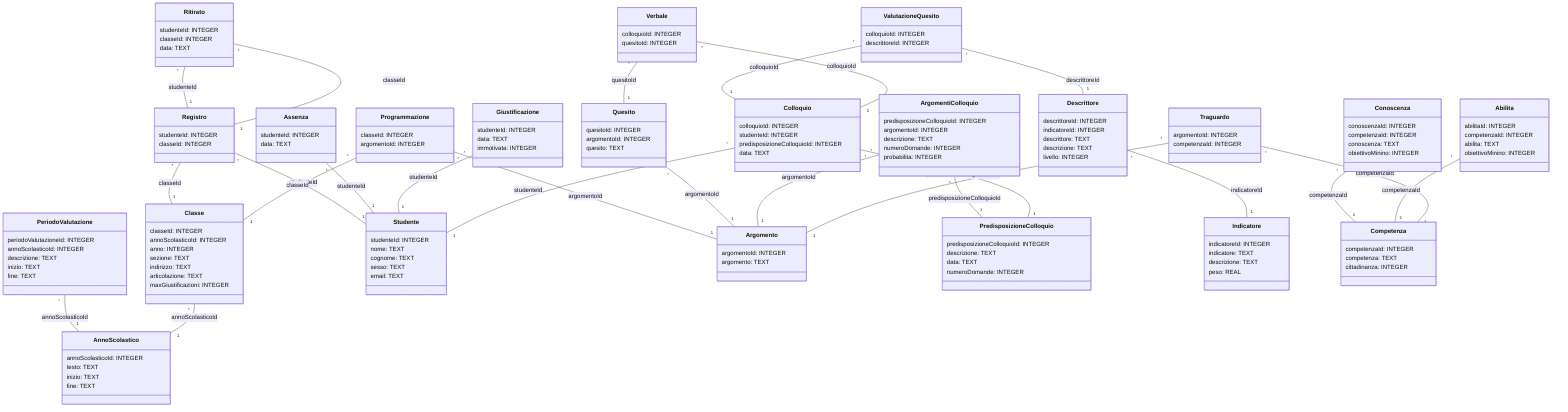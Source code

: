 classDiagram
class AnnoScolastico {
	annoScolasticoId: INTEGER
	testo: TEXT
	inizio: TEXT
	fine: TEXT
}

class PeriodoValutazione {
	periodoValutazioneId: INTEGER
	annoScolasticoId: INTEGER
	descrizione: TEXT
	inizio: TEXT
	fine: TEXT
}

class Classe {
	classeId: INTEGER
	annoScolasticoId: INTEGER
	anno: INTEGER
	sezione: TEXT
	indirizzo: TEXT
	articolazione: TEXT
	maxGiustificazioni: INTEGER
}

class Studente {
	studenteId: INTEGER
	nome: TEXT
	cognome: TEXT
	sesso: TEXT
	email: TEXT
}

class Registro {
	studenteId: INTEGER
	classeId: INTEGER
}

class Ritirato {
	studenteId: INTEGER
	classeId: INTEGER
	data: TEXT
}

class Argomento {
	argomentoId: INTEGER
	argomento: TEXT
}

class Programmazione {
	classeId: INTEGER
	argomentoId: INTEGER
}

class Quesito {
	quesitoId: INTEGER
	argomentoId: INTEGER
	quesito: TEXT
}

class Assenza {
	studenteId: INTEGER
	data: TEXT
}

class Giustificazione {
	studenteId: INTEGER
	data: TEXT
	immotivata: INTEGER
}

class PredisposizioneColloquio {
	predisposizioneColloquioId: INTEGER
	descrizione: TEXT
	data: TEXT
	numeroDomande: INTEGER
}

class ArgomentiColloquio {
	predisposizioneColloquioId: INTEGER
	argomentoId: INTEGER
	descrizione: TEXT
	numeroDomande: INTEGER
	probabilita: INTEGER
}

class Indicatore {
	indicatoreId: INTEGER
	indicatore: TEXT
	descrizione: TEXT
	peso: REAL
}

class Descrittore {
	descrittoreId: INTEGER
	indicatoreId: INTEGER
	descrittore: TEXT
	descrizione: TEXT
	livello: INTEGER
}

class Colloquio {
	colloquioId: INTEGER
	studenteId: INTEGER
	predisposizioneColloquioId: INTEGER
	data: TEXT
}

class ValutazioneQuesito {
	colloquioId: INTEGER
	descrittoreId: INTEGER
}

class Verbale {
	colloquioId: INTEGER
	quesitoId: INTEGER
}

class Competenza {
	competenzaId: INTEGER
	competenza: TEXT
	cittadinanza: INTEGER
}

class Conoscenza {
	conoscenzaId: INTEGER
	competenzaId: INTEGER
	conoscenza: TEXT
	obiettivoMinino: INTEGER
}

class Abilita {
	abilitaId: INTEGER
	competenzaId: INTEGER
	abilita: TEXT
	obiettivoMinino: INTEGER
}

class Traguardo {
	argomentoId: INTEGER
	competenzaId: INTEGER
}

PeriodoValutazione "*" -- "1" AnnoScolastico : annoScolasticoId
Classe "*" -- "1" AnnoScolastico : annoScolasticoId
Registro "*" -- "1" Classe : classeId
Registro "*" -- "1" Studente : studenteId
Ritirato "*" -- "1" Registro : studenteId
Ritirato "*" -- "1" Registro : classeId
Programmazione "*" -- "1" Argomento : argomentoId
Programmazione "*" -- "1" Classe : classeId
Quesito "*" -- "1" Argomento : argomentoId
Assenza "*" -- "1" Studente : studenteId
Giustificazione "*" -- "1" Studente : studenteId
ArgomentiColloquio "*" -- "1" Argomento : argomentoId
ArgomentiColloquio "*" -- "1" PredisposizioneColloquio : predisposizioneColloquioId
Descrittore "*" -- "1" Indicatore : indicatoreId
Colloquio "*" -- "1" PredisposizioneColloquio : predisposizioneColloquioId
Colloquio "*" -- "1" Studente : studenteId
ValutazioneQuesito "*" -- "1" Descrittore : descrittoreId
ValutazioneQuesito "*" -- "1" Colloquio : colloquioId
Verbale "*" -- "1" Quesito : quesitoId
Verbale "*" -- "1" Colloquio : colloquioId
Conoscenza "*" -- "1" Competenza : competenzaId
Abilita "*" -- "1" Competenza : competenzaId
Traguardo "*" -- "1" Competenza : competenzaId
Traguardo "*" -- "1" Argomento : argomentoId